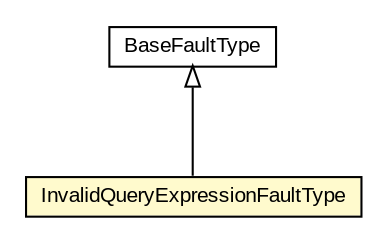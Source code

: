 #!/usr/local/bin/dot
#
# Class diagram 
# Generated by UMLGraph version R5_6-24-gf6e263 (http://www.umlgraph.org/)
#

digraph G {
	edge [fontname="arial",fontsize=10,labelfontname="arial",labelfontsize=10];
	node [fontname="arial",fontsize=10,shape=plaintext];
	nodesep=0.25;
	ranksep=0.5;
	// org.oasis_open.docs.wsrf.bf_2.BaseFaultType
	c668512 [label=<<table title="org.oasis_open.docs.wsrf.bf_2.BaseFaultType" border="0" cellborder="1" cellspacing="0" cellpadding="2" port="p" href="../bf_2/BaseFaultType.html">
		<tr><td><table border="0" cellspacing="0" cellpadding="1">
<tr><td align="center" balign="center"> BaseFaultType </td></tr>
		</table></td></tr>
		</table>>, URL="../bf_2/BaseFaultType.html", fontname="arial", fontcolor="black", fontsize=10.0];
	// org.oasis_open.docs.wsrf.rp_2.InvalidQueryExpressionFaultType
	c669147 [label=<<table title="org.oasis_open.docs.wsrf.rp_2.InvalidQueryExpressionFaultType" border="0" cellborder="1" cellspacing="0" cellpadding="2" port="p" bgcolor="lemonChiffon" href="./InvalidQueryExpressionFaultType.html">
		<tr><td><table border="0" cellspacing="0" cellpadding="1">
<tr><td align="center" balign="center"> InvalidQueryExpressionFaultType </td></tr>
		</table></td></tr>
		</table>>, URL="./InvalidQueryExpressionFaultType.html", fontname="arial", fontcolor="black", fontsize=10.0];
	//org.oasis_open.docs.wsrf.rp_2.InvalidQueryExpressionFaultType extends org.oasis_open.docs.wsrf.bf_2.BaseFaultType
	c668512:p -> c669147:p [dir=back,arrowtail=empty];
}

